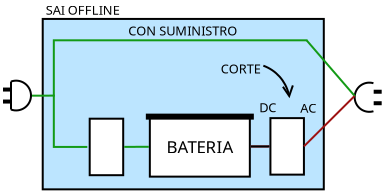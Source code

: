 <?xml version="1.0" encoding="UTF-8"?>
<dia:diagram xmlns:dia="http://www.lysator.liu.se/~alla/dia/">
  <dia:layer name="Fondo" visible="true" connectable="true" active="true">
    <dia:object type="Standard - Box" version="0" id="O0">
      <dia:attribute name="obj_pos">
        <dia:point val="12.289,12.931"/>
      </dia:attribute>
      <dia:attribute name="obj_bb">
        <dia:rectangle val="12.239,12.881;26.393,21.502"/>
      </dia:attribute>
      <dia:attribute name="elem_corner">
        <dia:point val="12.289,12.931"/>
      </dia:attribute>
      <dia:attribute name="elem_width">
        <dia:real val="14.054"/>
      </dia:attribute>
      <dia:attribute name="elem_height">
        <dia:real val="8.521"/>
      </dia:attribute>
      <dia:attribute name="inner_color">
        <dia:color val="#bce5ffff"/>
      </dia:attribute>
      <dia:attribute name="show_background">
        <dia:boolean val="true"/>
      </dia:attribute>
    </dia:object>
    <dia:object type="Standard - Line" version="0" id="O1">
      <dia:attribute name="obj_pos">
        <dia:point val="11.698,16.767"/>
      </dia:attribute>
      <dia:attribute name="obj_bb">
        <dia:rectangle val="11.648,16.715;12.943,16.817"/>
      </dia:attribute>
      <dia:attribute name="conn_endpoints">
        <dia:point val="11.698,16.767"/>
        <dia:point val="12.893,16.766"/>
      </dia:attribute>
      <dia:attribute name="numcp">
        <dia:int val="1"/>
      </dia:attribute>
      <dia:attribute name="line_color">
        <dia:color val="#139a16ff"/>
      </dia:attribute>
    </dia:object>
    <dia:object type="Standard - Arc" version="0" id="O2">
      <dia:attribute name="obj_pos">
        <dia:point val="10.703,17.462"/>
      </dia:attribute>
      <dia:attribute name="obj_bb">
        <dia:rectangle val="10.653,15.967;11.753,17.558"/>
      </dia:attribute>
      <dia:attribute name="conn_endpoints">
        <dia:point val="10.703,17.462"/>
        <dia:point val="10.703,16.062"/>
      </dia:attribute>
      <dia:attribute name="curve_distance">
        <dia:real val="1.0"/>
      </dia:attribute>
    </dia:object>
    <dia:object type="Standard - Line" version="0" id="O3">
      <dia:attribute name="obj_pos">
        <dia:point val="10.703,16.062"/>
      </dia:attribute>
      <dia:attribute name="obj_bb">
        <dia:rectangle val="10.653,16.012;10.753,17.512"/>
      </dia:attribute>
      <dia:attribute name="conn_endpoints">
        <dia:point val="10.703,16.062"/>
        <dia:point val="10.703,17.462"/>
      </dia:attribute>
      <dia:attribute name="numcp">
        <dia:int val="1"/>
      </dia:attribute>
    </dia:object>
    <dia:object type="Standard - Line" version="0" id="O4">
      <dia:attribute name="obj_pos">
        <dia:point val="10.303,16.462"/>
      </dia:attribute>
      <dia:attribute name="obj_bb">
        <dia:rectangle val="10.203,16.363;10.803,16.562"/>
      </dia:attribute>
      <dia:attribute name="conn_endpoints">
        <dia:point val="10.303,16.462"/>
        <dia:point val="10.703,16.462"/>
      </dia:attribute>
      <dia:attribute name="numcp">
        <dia:int val="1"/>
      </dia:attribute>
      <dia:attribute name="line_width">
        <dia:real val="0.2"/>
      </dia:attribute>
    </dia:object>
    <dia:object type="Standard - Line" version="0" id="O5">
      <dia:attribute name="obj_pos">
        <dia:point val="10.303,17.062"/>
      </dia:attribute>
      <dia:attribute name="obj_bb">
        <dia:rectangle val="10.203,16.962;10.803,17.163"/>
      </dia:attribute>
      <dia:attribute name="conn_endpoints">
        <dia:point val="10.303,17.062"/>
        <dia:point val="10.703,17.062"/>
      </dia:attribute>
      <dia:attribute name="numcp">
        <dia:int val="1"/>
      </dia:attribute>
      <dia:attribute name="line_width">
        <dia:real val="0.2"/>
      </dia:attribute>
    </dia:object>
    <dia:object type="Standard - Box" version="0" id="O6">
      <dia:attribute name="obj_pos">
        <dia:point val="17.645,17.816"/>
      </dia:attribute>
      <dia:attribute name="obj_bb">
        <dia:rectangle val="17.595,17.766;22.695,20.866"/>
      </dia:attribute>
      <dia:attribute name="elem_corner">
        <dia:point val="17.645,17.816"/>
      </dia:attribute>
      <dia:attribute name="elem_width">
        <dia:real val="5"/>
      </dia:attribute>
      <dia:attribute name="elem_height">
        <dia:real val="3"/>
      </dia:attribute>
      <dia:attribute name="show_background">
        <dia:boolean val="true"/>
      </dia:attribute>
    </dia:object>
    <dia:object type="Standard - Text" version="1" id="O7">
      <dia:attribute name="obj_pos">
        <dia:point val="20.145,19.316"/>
      </dia:attribute>
      <dia:attribute name="obj_bb">
        <dia:rectangle val="18.362,18.822;21.927,19.81"/>
      </dia:attribute>
      <dia:attribute name="text">
        <dia:composite type="text">
          <dia:attribute name="string">
            <dia:string>#BATERIA#</dia:string>
          </dia:attribute>
          <dia:attribute name="font">
            <dia:font family="sans" style="0" name="Helvetica"/>
          </dia:attribute>
          <dia:attribute name="height">
            <dia:real val="1.058"/>
          </dia:attribute>
          <dia:attribute name="pos">
            <dia:point val="20.145,19.61"/>
          </dia:attribute>
          <dia:attribute name="color">
            <dia:color val="#000000ff"/>
          </dia:attribute>
          <dia:attribute name="alignment">
            <dia:enum val="1"/>
          </dia:attribute>
        </dia:composite>
      </dia:attribute>
      <dia:attribute name="valign">
        <dia:enum val="2"/>
      </dia:attribute>
      <dia:connections>
        <dia:connection handle="0" to="O6" connection="8"/>
      </dia:connections>
    </dia:object>
    <dia:object type="Standard - Line" version="0" id="O8">
      <dia:attribute name="obj_pos">
        <dia:point val="17.445,17.816"/>
      </dia:attribute>
      <dia:attribute name="obj_bb">
        <dia:rectangle val="17.294,17.666;22.994,17.966"/>
      </dia:attribute>
      <dia:attribute name="conn_endpoints">
        <dia:point val="17.445,17.816"/>
        <dia:point val="22.845,17.816"/>
      </dia:attribute>
      <dia:attribute name="numcp">
        <dia:int val="1"/>
      </dia:attribute>
      <dia:attribute name="line_width">
        <dia:real val="0.3"/>
      </dia:attribute>
    </dia:object>
    <dia:object type="Standard - ZigZagLine" version="1" id="O9">
      <dia:attribute name="obj_pos">
        <dia:point val="25.529,14"/>
      </dia:attribute>
      <dia:attribute name="obj_bb">
        <dia:rectangle val="12.794,13.95;25.579,19.381"/>
      </dia:attribute>
      <dia:attribute name="orth_points">
        <dia:point val="25.529,14"/>
        <dia:point val="12.844,14"/>
        <dia:point val="12.844,19.331"/>
        <dia:point val="14.518,19.331"/>
      </dia:attribute>
      <dia:attribute name="orth_orient">
        <dia:enum val="0"/>
        <dia:enum val="1"/>
        <dia:enum val="0"/>
      </dia:attribute>
      <dia:attribute name="autorouting">
        <dia:boolean val="false"/>
      </dia:attribute>
      <dia:attribute name="line_color">
        <dia:color val="#139a16ff"/>
      </dia:attribute>
    </dia:object>
    <dia:object type="Standard - Box" version="0" id="O10">
      <dia:attribute name="obj_pos">
        <dia:point val="14.638,17.919"/>
      </dia:attribute>
      <dia:attribute name="obj_bb">
        <dia:rectangle val="14.588,17.869;16.363,20.794"/>
      </dia:attribute>
      <dia:attribute name="elem_corner">
        <dia:point val="14.638,17.919"/>
      </dia:attribute>
      <dia:attribute name="elem_width">
        <dia:real val="1.675"/>
      </dia:attribute>
      <dia:attribute name="elem_height">
        <dia:real val="2.825"/>
      </dia:attribute>
      <dia:attribute name="show_background">
        <dia:boolean val="true"/>
      </dia:attribute>
    </dia:object>
    <dia:object type="electric2 - transformer" version="1" id="O11">
      <dia:attribute name="obj_pos">
        <dia:point val="14.94,18.244"/>
      </dia:attribute>
      <dia:attribute name="obj_bb">
        <dia:rectangle val="14.84,18.244;16.093,20.472"/>
      </dia:attribute>
      <dia:attribute name="meta">
        <dia:composite type="dict"/>
      </dia:attribute>
      <dia:attribute name="elem_corner">
        <dia:point val="14.94,18.244"/>
      </dia:attribute>
      <dia:attribute name="elem_width">
        <dia:real val="1.053"/>
      </dia:attribute>
      <dia:attribute name="elem_height">
        <dia:real val="2.228"/>
      </dia:attribute>
      <dia:attribute name="line_width">
        <dia:real val="0.1"/>
      </dia:attribute>
      <dia:attribute name="line_colour">
        <dia:color val="#000000ff"/>
      </dia:attribute>
      <dia:attribute name="fill_colour">
        <dia:color val="#ffffffff"/>
      </dia:attribute>
      <dia:attribute name="show_background">
        <dia:boolean val="true"/>
      </dia:attribute>
      <dia:attribute name="line_style">
        <dia:enum val="0"/>
        <dia:real val="1"/>
      </dia:attribute>
      <dia:attribute name="flip_horizontal">
        <dia:boolean val="false"/>
      </dia:attribute>
      <dia:attribute name="flip_vertical">
        <dia:boolean val="false"/>
      </dia:attribute>
      <dia:attribute name="subscale">
        <dia:real val="1"/>
      </dia:attribute>
    </dia:object>
    <dia:object type="Standard - Line" version="0" id="O12">
      <dia:attribute name="obj_pos">
        <dia:point val="16.363,19.328"/>
      </dia:attribute>
      <dia:attribute name="obj_bb">
        <dia:rectangle val="16.312,19.274;17.645,19.379"/>
      </dia:attribute>
      <dia:attribute name="conn_endpoints">
        <dia:point val="16.363,19.328"/>
        <dia:point val="17.595,19.324"/>
      </dia:attribute>
      <dia:attribute name="numcp">
        <dia:int val="1"/>
      </dia:attribute>
      <dia:attribute name="line_color">
        <dia:color val="#139a16ff"/>
      </dia:attribute>
      <dia:connections>
        <dia:connection handle="0" to="O10" connection="8"/>
        <dia:connection handle="1" to="O6" connection="8"/>
      </dia:connections>
    </dia:object>
    <dia:object type="Standard - Box" version="0" id="O13">
      <dia:attribute name="obj_pos">
        <dia:point val="23.674,17.891"/>
      </dia:attribute>
      <dia:attribute name="obj_bb">
        <dia:rectangle val="23.624,17.841;25.399,20.766"/>
      </dia:attribute>
      <dia:attribute name="elem_corner">
        <dia:point val="23.674,17.891"/>
      </dia:attribute>
      <dia:attribute name="elem_width">
        <dia:real val="1.675"/>
      </dia:attribute>
      <dia:attribute name="elem_height">
        <dia:real val="2.825"/>
      </dia:attribute>
      <dia:attribute name="show_background">
        <dia:boolean val="true"/>
      </dia:attribute>
    </dia:object>
    <dia:object type="electric2 - transformer" version="1" id="O14">
      <dia:attribute name="obj_pos">
        <dia:point val="23.977,18.216"/>
      </dia:attribute>
      <dia:attribute name="obj_bb">
        <dia:rectangle val="23.877,18.216;25.129,20.444"/>
      </dia:attribute>
      <dia:attribute name="meta">
        <dia:composite type="dict"/>
      </dia:attribute>
      <dia:attribute name="elem_corner">
        <dia:point val="23.977,18.216"/>
      </dia:attribute>
      <dia:attribute name="elem_width">
        <dia:real val="1.053"/>
      </dia:attribute>
      <dia:attribute name="elem_height">
        <dia:real val="2.228"/>
      </dia:attribute>
      <dia:attribute name="line_width">
        <dia:real val="0.1"/>
      </dia:attribute>
      <dia:attribute name="line_colour">
        <dia:color val="#000000ff"/>
      </dia:attribute>
      <dia:attribute name="fill_colour">
        <dia:color val="#ffffffff"/>
      </dia:attribute>
      <dia:attribute name="show_background">
        <dia:boolean val="true"/>
      </dia:attribute>
      <dia:attribute name="line_style">
        <dia:enum val="0"/>
        <dia:real val="1"/>
      </dia:attribute>
      <dia:attribute name="flip_horizontal">
        <dia:boolean val="false"/>
      </dia:attribute>
      <dia:attribute name="flip_vertical">
        <dia:boolean val="false"/>
      </dia:attribute>
      <dia:attribute name="subscale">
        <dia:real val="1"/>
      </dia:attribute>
    </dia:object>
    <dia:object type="Standard - Line" version="0" id="O15">
      <dia:attribute name="obj_pos">
        <dia:point val="22.691,19.309"/>
      </dia:attribute>
      <dia:attribute name="obj_bb">
        <dia:rectangle val="22.64,19.256;23.674,19.359"/>
      </dia:attribute>
      <dia:attribute name="conn_endpoints">
        <dia:point val="22.691,19.309"/>
        <dia:point val="23.624,19.306"/>
      </dia:attribute>
      <dia:attribute name="numcp">
        <dia:int val="1"/>
      </dia:attribute>
      <dia:attribute name="line_color">
        <dia:color val="#9e1212ff"/>
      </dia:attribute>
      <dia:connections>
        <dia:connection handle="0" to="O6" connection="8"/>
        <dia:connection handle="1" to="O13" connection="8"/>
      </dia:connections>
    </dia:object>
    <dia:object type="Standard - Arc" version="0" id="O16">
      <dia:attribute name="obj_pos">
        <dia:point val="28.825,17.546"/>
      </dia:attribute>
      <dia:attribute name="obj_bb">
        <dia:rectangle val="27.837,16.066;28.875,17.626"/>
      </dia:attribute>
      <dia:attribute name="conn_endpoints">
        <dia:point val="28.825,17.546"/>
        <dia:point val="28.825,16.146"/>
      </dia:attribute>
      <dia:attribute name="curve_distance">
        <dia:real val="-0.938"/>
      </dia:attribute>
    </dia:object>
    <dia:object type="Standard - Line" version="0" id="O17">
      <dia:attribute name="obj_pos">
        <dia:point val="28.825,16.146"/>
      </dia:attribute>
      <dia:attribute name="obj_bb">
        <dia:rectangle val="28.775,16.096;28.875,17.596"/>
      </dia:attribute>
      <dia:attribute name="conn_endpoints">
        <dia:point val="28.825,16.146"/>
        <dia:point val="28.825,17.546"/>
      </dia:attribute>
      <dia:attribute name="numcp">
        <dia:int val="1"/>
      </dia:attribute>
    </dia:object>
    <dia:object type="Standard - Line" version="0" id="O18">
      <dia:attribute name="obj_pos">
        <dia:point val="28.837,16.571"/>
      </dia:attribute>
      <dia:attribute name="obj_bb">
        <dia:rectangle val="28.737,16.471;29.337,16.671"/>
      </dia:attribute>
      <dia:attribute name="conn_endpoints">
        <dia:point val="28.837,16.571"/>
        <dia:point val="29.237,16.571"/>
      </dia:attribute>
      <dia:attribute name="numcp">
        <dia:int val="1"/>
      </dia:attribute>
      <dia:attribute name="line_width">
        <dia:real val="0.2"/>
      </dia:attribute>
    </dia:object>
    <dia:object type="Standard - Line" version="0" id="O19">
      <dia:attribute name="obj_pos">
        <dia:point val="28.837,17.146"/>
      </dia:attribute>
      <dia:attribute name="obj_bb">
        <dia:rectangle val="28.737,17.046;29.337,17.246"/>
      </dia:attribute>
      <dia:attribute name="conn_endpoints">
        <dia:point val="28.837,17.146"/>
        <dia:point val="29.237,17.146"/>
      </dia:attribute>
      <dia:attribute name="numcp">
        <dia:int val="1"/>
      </dia:attribute>
      <dia:attribute name="line_width">
        <dia:real val="0.2"/>
      </dia:attribute>
    </dia:object>
    <dia:object type="Standard - Text" version="1" id="O20">
      <dia:attribute name="obj_pos">
        <dia:point val="23.543,17.345"/>
      </dia:attribute>
      <dia:attribute name="obj_bb">
        <dia:rectangle val="23.073,16.971;24.013,17.719"/>
      </dia:attribute>
      <dia:attribute name="text">
        <dia:composite type="text">
          <dia:attribute name="string">
            <dia:string>#DC#</dia:string>
          </dia:attribute>
          <dia:attribute name="font">
            <dia:font family="sans" style="0" name="Helvetica"/>
          </dia:attribute>
          <dia:attribute name="height">
            <dia:real val="0.8"/>
          </dia:attribute>
          <dia:attribute name="pos">
            <dia:point val="23.543,17.566"/>
          </dia:attribute>
          <dia:attribute name="color">
            <dia:color val="#000000ff"/>
          </dia:attribute>
          <dia:attribute name="alignment">
            <dia:enum val="1"/>
          </dia:attribute>
        </dia:composite>
      </dia:attribute>
      <dia:attribute name="valign">
        <dia:enum val="2"/>
      </dia:attribute>
    </dia:object>
    <dia:object type="Standard - Text" version="1" id="O21">
      <dia:attribute name="obj_pos">
        <dia:point val="25.568,17.37"/>
      </dia:attribute>
      <dia:attribute name="obj_bb">
        <dia:rectangle val="25.131,16.996;26.006,17.744"/>
      </dia:attribute>
      <dia:attribute name="text">
        <dia:composite type="text">
          <dia:attribute name="string">
            <dia:string>#AC#</dia:string>
          </dia:attribute>
          <dia:attribute name="font">
            <dia:font family="sans" style="0" name="Helvetica"/>
          </dia:attribute>
          <dia:attribute name="height">
            <dia:real val="0.8"/>
          </dia:attribute>
          <dia:attribute name="pos">
            <dia:point val="25.568,17.591"/>
          </dia:attribute>
          <dia:attribute name="color">
            <dia:color val="#000000ff"/>
          </dia:attribute>
          <dia:attribute name="alignment">
            <dia:enum val="1"/>
          </dia:attribute>
        </dia:composite>
      </dia:attribute>
      <dia:attribute name="valign">
        <dia:enum val="2"/>
      </dia:attribute>
    </dia:object>
    <dia:object type="Standard - Line" version="0" id="O22">
      <dia:attribute name="obj_pos">
        <dia:point val="25.487,14.004"/>
      </dia:attribute>
      <dia:attribute name="obj_bb">
        <dia:rectangle val="25.417,13.934;27.97,16.869"/>
      </dia:attribute>
      <dia:attribute name="conn_endpoints">
        <dia:point val="25.487,14.004"/>
        <dia:point val="27.9,16.798"/>
      </dia:attribute>
      <dia:attribute name="numcp">
        <dia:int val="1"/>
      </dia:attribute>
      <dia:attribute name="line_color">
        <dia:color val="#139a16ff"/>
      </dia:attribute>
    </dia:object>
    <dia:object type="Standard - Line" version="0" id="O23">
      <dia:attribute name="obj_pos">
        <dia:point val="25.349,19.303"/>
      </dia:attribute>
      <dia:attribute name="obj_bb">
        <dia:rectangle val="25.278,16.714;27.951,19.374"/>
      </dia:attribute>
      <dia:attribute name="conn_endpoints">
        <dia:point val="25.349,19.303"/>
        <dia:point val="27.88,16.785"/>
      </dia:attribute>
      <dia:attribute name="numcp">
        <dia:int val="1"/>
      </dia:attribute>
      <dia:attribute name="line_color">
        <dia:color val="#9e1212ff"/>
      </dia:attribute>
      <dia:connections>
        <dia:connection handle="0" to="O13" connection="4"/>
      </dia:connections>
    </dia:object>
    <dia:object type="Standard - Text" version="1" id="O24">
      <dia:attribute name="obj_pos">
        <dia:point val="14.287,12.472"/>
      </dia:attribute>
      <dia:attribute name="obj_bb">
        <dia:rectangle val="12.325,12.098;16.248,12.845"/>
      </dia:attribute>
      <dia:attribute name="text">
        <dia:composite type="text">
          <dia:attribute name="string">
            <dia:string>#SAI OFFLINE#</dia:string>
          </dia:attribute>
          <dia:attribute name="font">
            <dia:font family="sans" style="0" name="Helvetica"/>
          </dia:attribute>
          <dia:attribute name="height">
            <dia:real val="0.8"/>
          </dia:attribute>
          <dia:attribute name="pos">
            <dia:point val="14.287,12.693"/>
          </dia:attribute>
          <dia:attribute name="color">
            <dia:color val="#000000ff"/>
          </dia:attribute>
          <dia:attribute name="alignment">
            <dia:enum val="1"/>
          </dia:attribute>
        </dia:composite>
      </dia:attribute>
      <dia:attribute name="valign">
        <dia:enum val="2"/>
      </dia:attribute>
    </dia:object>
    <dia:object type="Standard - Text" version="1" id="O25">
      <dia:attribute name="obj_pos">
        <dia:point val="19.29,13.514"/>
      </dia:attribute>
      <dia:attribute name="obj_bb">
        <dia:rectangle val="16.454,13.141;22.125,13.888"/>
      </dia:attribute>
      <dia:attribute name="text">
        <dia:composite type="text">
          <dia:attribute name="string">
            <dia:string>#CON SUMINISTRO#</dia:string>
          </dia:attribute>
          <dia:attribute name="font">
            <dia:font family="sans" style="0" name="Helvetica"/>
          </dia:attribute>
          <dia:attribute name="height">
            <dia:real val="0.8"/>
          </dia:attribute>
          <dia:attribute name="pos">
            <dia:point val="19.29,13.736"/>
          </dia:attribute>
          <dia:attribute name="color">
            <dia:color val="#000000ff"/>
          </dia:attribute>
          <dia:attribute name="alignment">
            <dia:enum val="1"/>
          </dia:attribute>
        </dia:composite>
      </dia:attribute>
      <dia:attribute name="valign">
        <dia:enum val="2"/>
      </dia:attribute>
    </dia:object>
    <dia:object type="Standard - Text" version="1" id="O26">
      <dia:attribute name="obj_pos">
        <dia:point val="22.189,15.41"/>
      </dia:attribute>
      <dia:attribute name="obj_bb">
        <dia:rectangle val="21.116,15.036;23.261,15.784"/>
      </dia:attribute>
      <dia:attribute name="text">
        <dia:composite type="text">
          <dia:attribute name="string">
            <dia:string>#CORTE#</dia:string>
          </dia:attribute>
          <dia:attribute name="font">
            <dia:font family="sans" style="0" name="Helvetica"/>
          </dia:attribute>
          <dia:attribute name="height">
            <dia:real val="0.8"/>
          </dia:attribute>
          <dia:attribute name="pos">
            <dia:point val="22.189,15.631"/>
          </dia:attribute>
          <dia:attribute name="color">
            <dia:color val="#000000ff"/>
          </dia:attribute>
          <dia:attribute name="alignment">
            <dia:enum val="1"/>
          </dia:attribute>
        </dia:composite>
      </dia:attribute>
      <dia:attribute name="valign">
        <dia:enum val="2"/>
      </dia:attribute>
    </dia:object>
    <dia:object type="Standard - Arc" version="0" id="O27">
      <dia:attribute name="obj_pos">
        <dia:point val="23.32,15.269"/>
      </dia:attribute>
      <dia:attribute name="obj_bb">
        <dia:rectangle val="23.25,15.198;24.869,16.965"/>
      </dia:attribute>
      <dia:attribute name="conn_endpoints">
        <dia:point val="23.32,15.269"/>
        <dia:point val="24.628,16.895"/>
      </dia:attribute>
      <dia:attribute name="curve_distance">
        <dia:real val="-0.292"/>
      </dia:attribute>
      <dia:attribute name="end_arrow">
        <dia:enum val="1"/>
      </dia:attribute>
      <dia:attribute name="end_arrow_length">
        <dia:real val="0.5"/>
      </dia:attribute>
      <dia:attribute name="end_arrow_width">
        <dia:real val="0.5"/>
      </dia:attribute>
    </dia:object>
  </dia:layer>
</dia:diagram>

